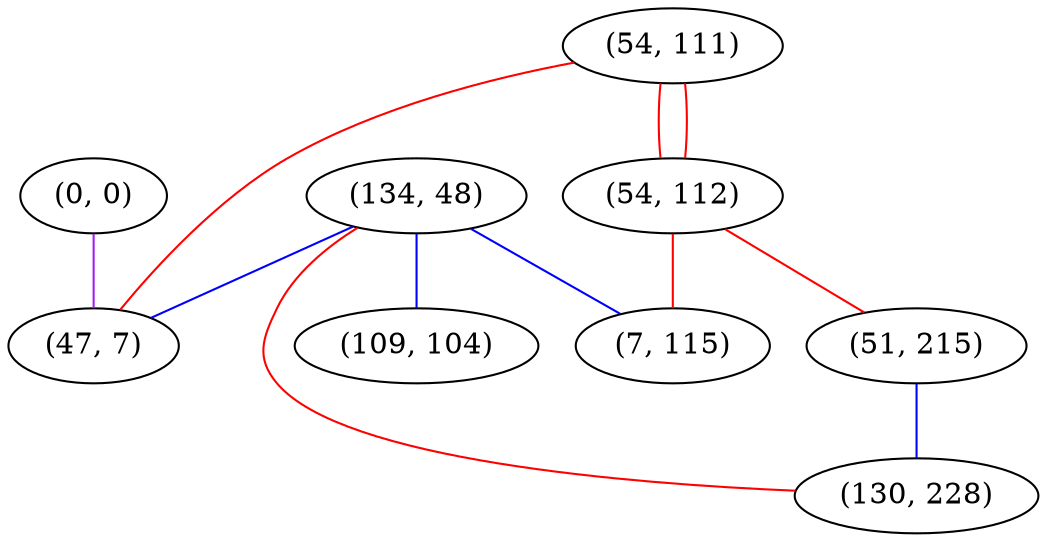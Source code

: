 graph "" {
"(0, 0)";
"(54, 111)";
"(54, 112)";
"(134, 48)";
"(7, 115)";
"(47, 7)";
"(109, 104)";
"(51, 215)";
"(130, 228)";
"(0, 0)" -- "(47, 7)"  [color=purple, key=0, weight=4];
"(54, 111)" -- "(54, 112)"  [color=red, key=0, weight=1];
"(54, 111)" -- "(54, 112)"  [color=red, key=1, weight=1];
"(54, 111)" -- "(47, 7)"  [color=red, key=0, weight=1];
"(54, 112)" -- "(7, 115)"  [color=red, key=0, weight=1];
"(54, 112)" -- "(51, 215)"  [color=red, key=0, weight=1];
"(134, 48)" -- "(7, 115)"  [color=blue, key=0, weight=3];
"(134, 48)" -- "(130, 228)"  [color=red, key=0, weight=1];
"(134, 48)" -- "(109, 104)"  [color=blue, key=0, weight=3];
"(134, 48)" -- "(47, 7)"  [color=blue, key=0, weight=3];
"(51, 215)" -- "(130, 228)"  [color=blue, key=0, weight=3];
}
